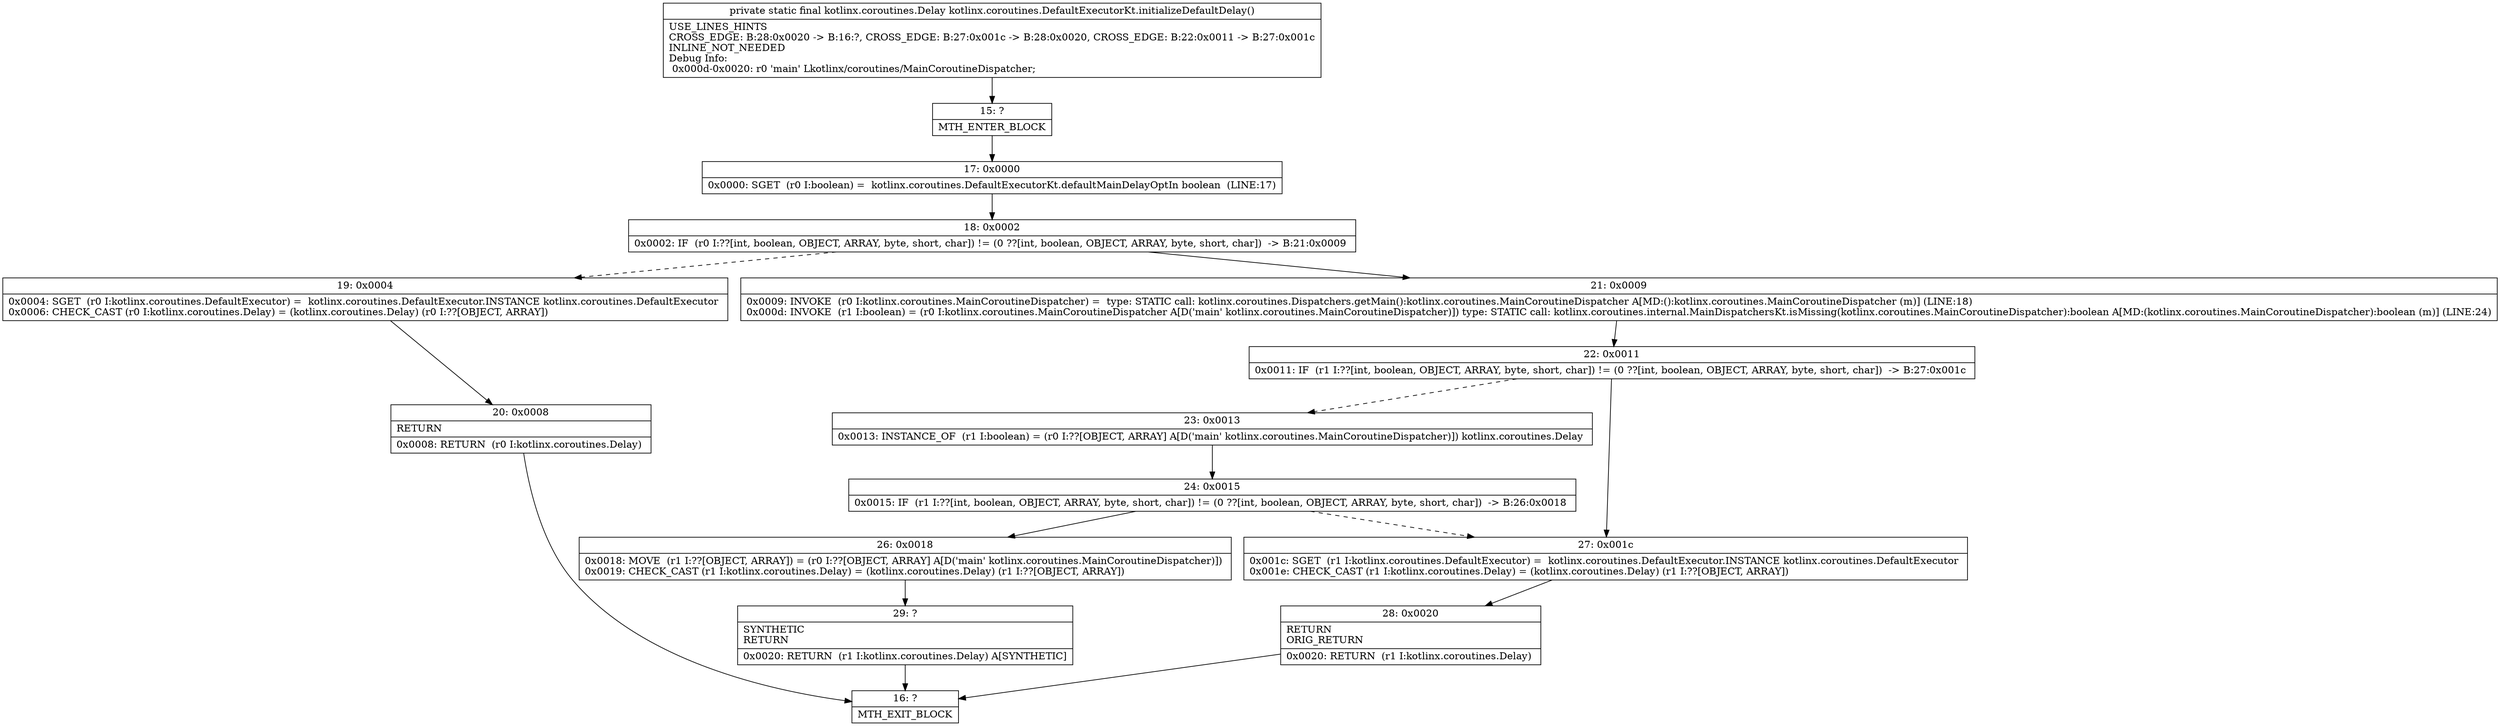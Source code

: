 digraph "CFG forkotlinx.coroutines.DefaultExecutorKt.initializeDefaultDelay()Lkotlinx\/coroutines\/Delay;" {
Node_15 [shape=record,label="{15\:\ ?|MTH_ENTER_BLOCK\l}"];
Node_17 [shape=record,label="{17\:\ 0x0000|0x0000: SGET  (r0 I:boolean) =  kotlinx.coroutines.DefaultExecutorKt.defaultMainDelayOptIn boolean  (LINE:17)\l}"];
Node_18 [shape=record,label="{18\:\ 0x0002|0x0002: IF  (r0 I:??[int, boolean, OBJECT, ARRAY, byte, short, char]) != (0 ??[int, boolean, OBJECT, ARRAY, byte, short, char])  \-\> B:21:0x0009 \l}"];
Node_19 [shape=record,label="{19\:\ 0x0004|0x0004: SGET  (r0 I:kotlinx.coroutines.DefaultExecutor) =  kotlinx.coroutines.DefaultExecutor.INSTANCE kotlinx.coroutines.DefaultExecutor \l0x0006: CHECK_CAST (r0 I:kotlinx.coroutines.Delay) = (kotlinx.coroutines.Delay) (r0 I:??[OBJECT, ARRAY]) \l}"];
Node_20 [shape=record,label="{20\:\ 0x0008|RETURN\l|0x0008: RETURN  (r0 I:kotlinx.coroutines.Delay) \l}"];
Node_16 [shape=record,label="{16\:\ ?|MTH_EXIT_BLOCK\l}"];
Node_21 [shape=record,label="{21\:\ 0x0009|0x0009: INVOKE  (r0 I:kotlinx.coroutines.MainCoroutineDispatcher) =  type: STATIC call: kotlinx.coroutines.Dispatchers.getMain():kotlinx.coroutines.MainCoroutineDispatcher A[MD:():kotlinx.coroutines.MainCoroutineDispatcher (m)] (LINE:18)\l0x000d: INVOKE  (r1 I:boolean) = (r0 I:kotlinx.coroutines.MainCoroutineDispatcher A[D('main' kotlinx.coroutines.MainCoroutineDispatcher)]) type: STATIC call: kotlinx.coroutines.internal.MainDispatchersKt.isMissing(kotlinx.coroutines.MainCoroutineDispatcher):boolean A[MD:(kotlinx.coroutines.MainCoroutineDispatcher):boolean (m)] (LINE:24)\l}"];
Node_22 [shape=record,label="{22\:\ 0x0011|0x0011: IF  (r1 I:??[int, boolean, OBJECT, ARRAY, byte, short, char]) != (0 ??[int, boolean, OBJECT, ARRAY, byte, short, char])  \-\> B:27:0x001c \l}"];
Node_23 [shape=record,label="{23\:\ 0x0013|0x0013: INSTANCE_OF  (r1 I:boolean) = (r0 I:??[OBJECT, ARRAY] A[D('main' kotlinx.coroutines.MainCoroutineDispatcher)]) kotlinx.coroutines.Delay \l}"];
Node_24 [shape=record,label="{24\:\ 0x0015|0x0015: IF  (r1 I:??[int, boolean, OBJECT, ARRAY, byte, short, char]) != (0 ??[int, boolean, OBJECT, ARRAY, byte, short, char])  \-\> B:26:0x0018 \l}"];
Node_26 [shape=record,label="{26\:\ 0x0018|0x0018: MOVE  (r1 I:??[OBJECT, ARRAY]) = (r0 I:??[OBJECT, ARRAY] A[D('main' kotlinx.coroutines.MainCoroutineDispatcher)]) \l0x0019: CHECK_CAST (r1 I:kotlinx.coroutines.Delay) = (kotlinx.coroutines.Delay) (r1 I:??[OBJECT, ARRAY]) \l}"];
Node_29 [shape=record,label="{29\:\ ?|SYNTHETIC\lRETURN\l|0x0020: RETURN  (r1 I:kotlinx.coroutines.Delay) A[SYNTHETIC]\l}"];
Node_27 [shape=record,label="{27\:\ 0x001c|0x001c: SGET  (r1 I:kotlinx.coroutines.DefaultExecutor) =  kotlinx.coroutines.DefaultExecutor.INSTANCE kotlinx.coroutines.DefaultExecutor \l0x001e: CHECK_CAST (r1 I:kotlinx.coroutines.Delay) = (kotlinx.coroutines.Delay) (r1 I:??[OBJECT, ARRAY]) \l}"];
Node_28 [shape=record,label="{28\:\ 0x0020|RETURN\lORIG_RETURN\l|0x0020: RETURN  (r1 I:kotlinx.coroutines.Delay) \l}"];
MethodNode[shape=record,label="{private static final kotlinx.coroutines.Delay kotlinx.coroutines.DefaultExecutorKt.initializeDefaultDelay()  | USE_LINES_HINTS\lCROSS_EDGE: B:28:0x0020 \-\> B:16:?, CROSS_EDGE: B:27:0x001c \-\> B:28:0x0020, CROSS_EDGE: B:22:0x0011 \-\> B:27:0x001c\lINLINE_NOT_NEEDED\lDebug Info:\l  0x000d\-0x0020: r0 'main' Lkotlinx\/coroutines\/MainCoroutineDispatcher;\l}"];
MethodNode -> Node_15;Node_15 -> Node_17;
Node_17 -> Node_18;
Node_18 -> Node_19[style=dashed];
Node_18 -> Node_21;
Node_19 -> Node_20;
Node_20 -> Node_16;
Node_21 -> Node_22;
Node_22 -> Node_23[style=dashed];
Node_22 -> Node_27;
Node_23 -> Node_24;
Node_24 -> Node_26;
Node_24 -> Node_27[style=dashed];
Node_26 -> Node_29;
Node_29 -> Node_16;
Node_27 -> Node_28;
Node_28 -> Node_16;
}

